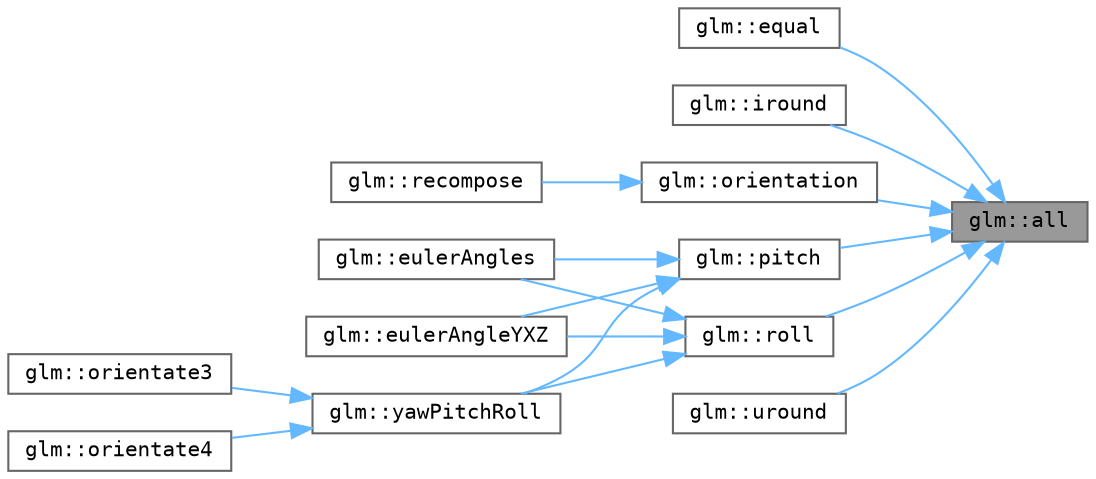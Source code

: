 digraph "glm::all"
{
 // LATEX_PDF_SIZE
  bgcolor="transparent";
  edge [fontname=Terminal,fontsize=10,labelfontname=Helvetica,labelfontsize=10];
  node [fontname=Terminal,fontsize=10,shape=box,height=0.2,width=0.4];
  rankdir="RL";
  Node1 [label="glm::all",height=0.2,width=0.4,color="gray40", fillcolor="grey60", style="filled", fontcolor="black",tooltip=" "];
  Node1 -> Node2 [dir="back",color="steelblue1",style="solid"];
  Node2 [label="glm::equal",height=0.2,width=0.4,color="grey40", fillcolor="white", style="filled",URL="$group__ext__matrix__relational.html#ga870605b7a737c1cf76a047be97d021bb",tooltip=" "];
  Node1 -> Node3 [dir="back",color="steelblue1",style="solid"];
  Node3 [label="glm::iround",height=0.2,width=0.4,color="grey40", fillcolor="white", style="filled",URL="$group__ext__vector__common.html#gae6c5ecb35690735f59f5b8f81a957363",tooltip=" "];
  Node1 -> Node4 [dir="back",color="steelblue1",style="solid"];
  Node4 [label="glm::orientation",height=0.2,width=0.4,color="grey40", fillcolor="white", style="filled",URL="$group__gtx__rotate__vector.html#ga83099d005b4af6a7a0d882ff6eb1a536",tooltip=" "];
  Node4 -> Node5 [dir="back",color="steelblue1",style="solid"];
  Node5 [label="glm::recompose",height=0.2,width=0.4,color="grey40", fillcolor="white", style="filled",URL="$group__gtx__matrix__decompose.html#ga8f836f4e7cc19ba301fc135d579aa2bc",tooltip=" "];
  Node1 -> Node6 [dir="back",color="steelblue1",style="solid"];
  Node6 [label="glm::pitch",height=0.2,width=0.4,color="grey40", fillcolor="white", style="filled",URL="$group__gtc__quaternion.html#ga7603e81477b46ddb448896909bc04928",tooltip=" "];
  Node6 -> Node7 [dir="back",color="steelblue1",style="solid"];
  Node7 [label="glm::eulerAngles",height=0.2,width=0.4,color="grey40", fillcolor="white", style="filled",URL="$group__gtc__quaternion.html#gad3117cce1d062f28ed9bbadabcdac8fc",tooltip=" "];
  Node6 -> Node8 [dir="back",color="steelblue1",style="solid"];
  Node8 [label="glm::eulerAngleYXZ",height=0.2,width=0.4,color="grey40", fillcolor="white", style="filled",URL="$group__gtx__euler__angles.html#ga3f6cc50ed7cea176ec4ef73a88d19b30",tooltip=" "];
  Node6 -> Node9 [dir="back",color="steelblue1",style="solid"];
  Node9 [label="glm::yawPitchRoll",height=0.2,width=0.4,color="grey40", fillcolor="white", style="filled",URL="$group__gtx__euler__angles.html#gaf9483e883509aad2888188699f9c63ed",tooltip=" "];
  Node9 -> Node10 [dir="back",color="steelblue1",style="solid"];
  Node10 [label="glm::orientate3",height=0.2,width=0.4,color="grey40", fillcolor="white", style="filled",URL="$group__gtx__euler__angles.html#ga51f0ff190eac49b24be115b5bf18ef54",tooltip=" "];
  Node9 -> Node11 [dir="back",color="steelblue1",style="solid"];
  Node11 [label="glm::orientate4",height=0.2,width=0.4,color="grey40", fillcolor="white", style="filled",URL="$group__gtx__euler__angles.html#gaf833e7060d90ba20ae9b54e9d8cd7aad",tooltip=" "];
  Node1 -> Node12 [dir="back",color="steelblue1",style="solid"];
  Node12 [label="glm::roll",height=0.2,width=0.4,color="grey40", fillcolor="white", style="filled",URL="$group__gtc__quaternion.html#ga0cc5ad970d0b00829b139fe0fe5a1e13",tooltip=" "];
  Node12 -> Node7 [dir="back",color="steelblue1",style="solid"];
  Node12 -> Node8 [dir="back",color="steelblue1",style="solid"];
  Node12 -> Node9 [dir="back",color="steelblue1",style="solid"];
  Node1 -> Node13 [dir="back",color="steelblue1",style="solid"];
  Node13 [label="glm::uround",height=0.2,width=0.4,color="grey40", fillcolor="white", style="filled",URL="$group__ext__vector__common.html#gafbffadf8c097fbe1e8b19d43d52dd036",tooltip=" "];
}
